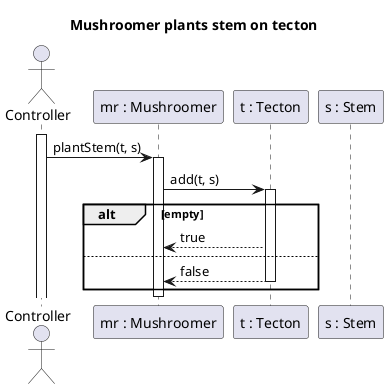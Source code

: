 @startuml MushroomerPlantsStemOnTecton
title Mushroomer plants stem on tecton

actor Controller
participant "mr : Mushroomer" as MR
participant "t : Tecton" as T
participant "s : Stem" as S

activate Controller
Controller -> MR : plantStem(t, s)
activate MR

MR -> T : add(t, s)
activate T

alt empty
MR <-- T : true
else
MR <-- T : false
deactivate T
end

deactivate MR
@enduml